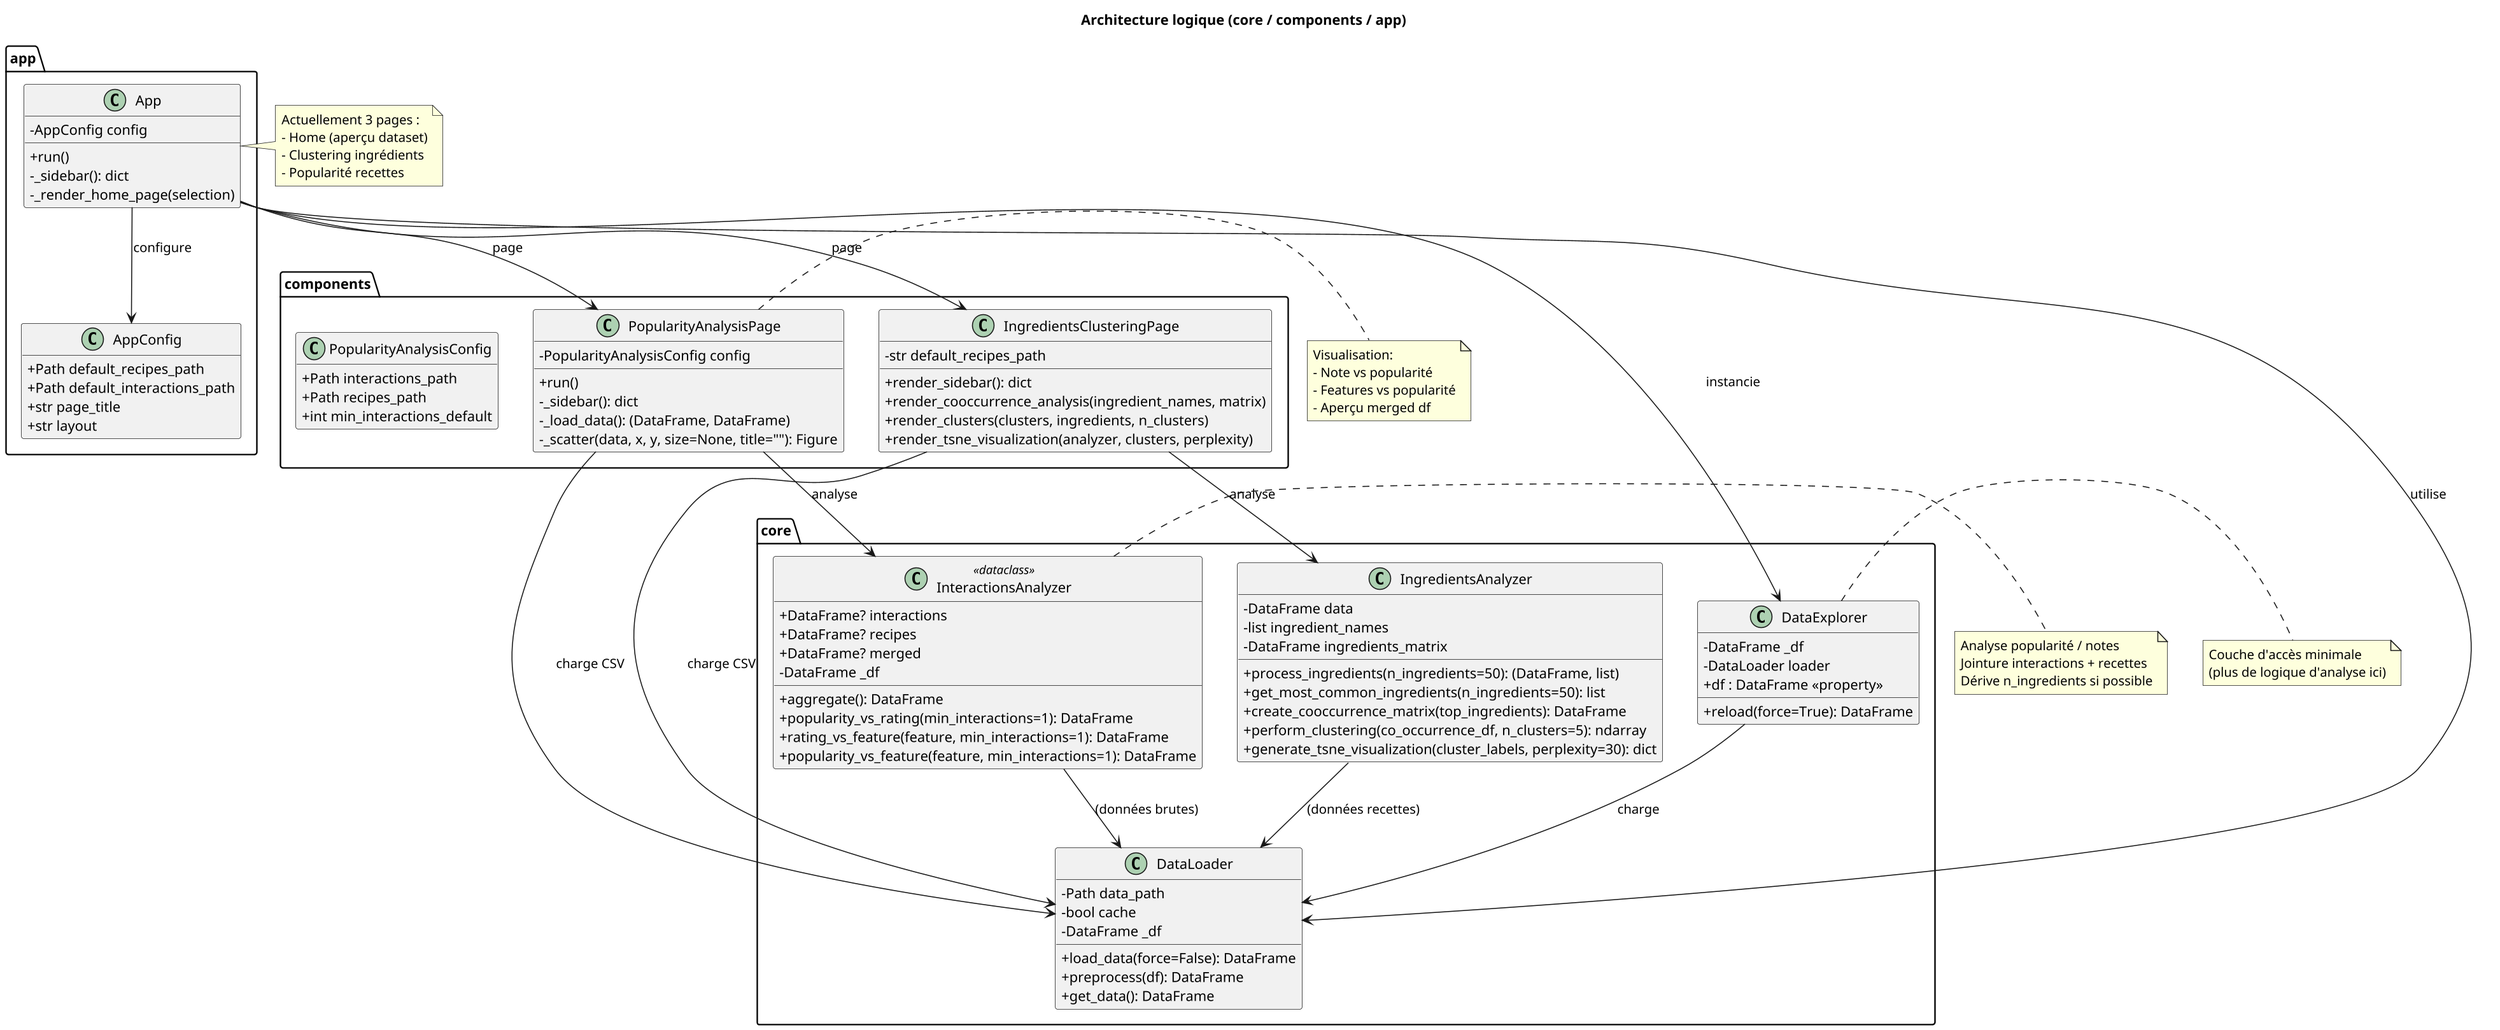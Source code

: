 @startuml class-diagram
hide empty methods
skinparam classAttributeIconSize 0
skinparam shadowing false
skinparam defaultFontName JetBrains Mono, Consolas, monospace
skinparam dpi 150

title Architecture logique (core / components / app)

package "app" {
    class App {
        -AppConfig config
        +run()
        -_sidebar(): dict
        -_render_home_page(selection)
    }
    class AppConfig {
        +Path default_recipes_path
        +Path default_interactions_path
        +str page_title
        +str layout
    }
}

package "core" {
    class DataLoader {
        -Path data_path
        -bool cache
        -DataFrame _df
        +load_data(force=False): DataFrame
        +preprocess(df): DataFrame
        +get_data(): DataFrame
    }

    class DataExplorer {
        -DataFrame _df
        -DataLoader loader
        +df : DataFrame <<property>>
        +reload(force=True): DataFrame
    }

    class InteractionsAnalyzer <<dataclass>> {
        +DataFrame? interactions
        +DataFrame? recipes
        +DataFrame? merged
        -DataFrame _df
        +aggregate(): DataFrame
        +popularity_vs_rating(min_interactions=1): DataFrame
        +rating_vs_feature(feature, min_interactions=1): DataFrame
        +popularity_vs_feature(feature, min_interactions=1): DataFrame
    }

    class IngredientsAnalyzer {
        -DataFrame data
        -list ingredient_names
        -DataFrame ingredients_matrix
        +process_ingredients(n_ingredients=50): (DataFrame, list)
        +get_most_common_ingredients(n_ingredients=50): list
        +create_cooccurrence_matrix(top_ingredients): DataFrame
        +perform_clustering(co_occurrence_df, n_clusters=5): ndarray
        +generate_tsne_visualization(cluster_labels, perplexity=30): dict
    }
}

package "components" {
    class IngredientsClusteringPage {
        -str default_recipes_path
        +render_sidebar(): dict
        +render_cooccurrence_analysis(ingredient_names, matrix)
        +render_clusters(clusters, ingredients, n_clusters)
        +render_tsne_visualization(analyzer, clusters, perplexity)
    }

    class PopularityAnalysisPage {
        -PopularityAnalysisConfig config
        +run()
        -_sidebar(): dict
        -_load_data(): (DataFrame, DataFrame)
        -_scatter(data, x, y, size=None, title=""): Figure
    }

    class PopularityAnalysisConfig {
        +Path interactions_path
        +Path recipes_path
        +int min_interactions_default
    }
}

' ================= Relationships =================
App --> AppConfig : configure
App --> DataLoader : utilise
App --> DataExplorer : instancie
App --> IngredientsClusteringPage : page
App --> PopularityAnalysisPage : page

DataExplorer --> DataLoader : charge
InteractionsAnalyzer --> DataLoader : (données brutes)
IngredientsAnalyzer --> DataLoader : (données recettes)

PopularityAnalysisPage --> InteractionsAnalyzer : analyse
PopularityAnalysisPage --> DataLoader : charge CSV
IngredientsClusteringPage --> IngredientsAnalyzer : analyse
IngredientsClusteringPage --> DataLoader : charge CSV

note right of InteractionsAnalyzer
    Analyse popularité / notes
    Jointure interactions + recettes
    Dérive n_ingredients si possible
end note

note right of PopularityAnalysisPage
    Visualisation:
    - Note vs popularité
    - Features vs popularité
    - Aperçu merged df
end note

note right of DataExplorer
    Couche d'accès minimale
    (plus de logique d'analyse ici)
end note

note right of App
    Actuellement 3 pages :
    - Home (aperçu dataset)
    - Clustering ingrédients
    - Popularité recettes
end note

@enduml
